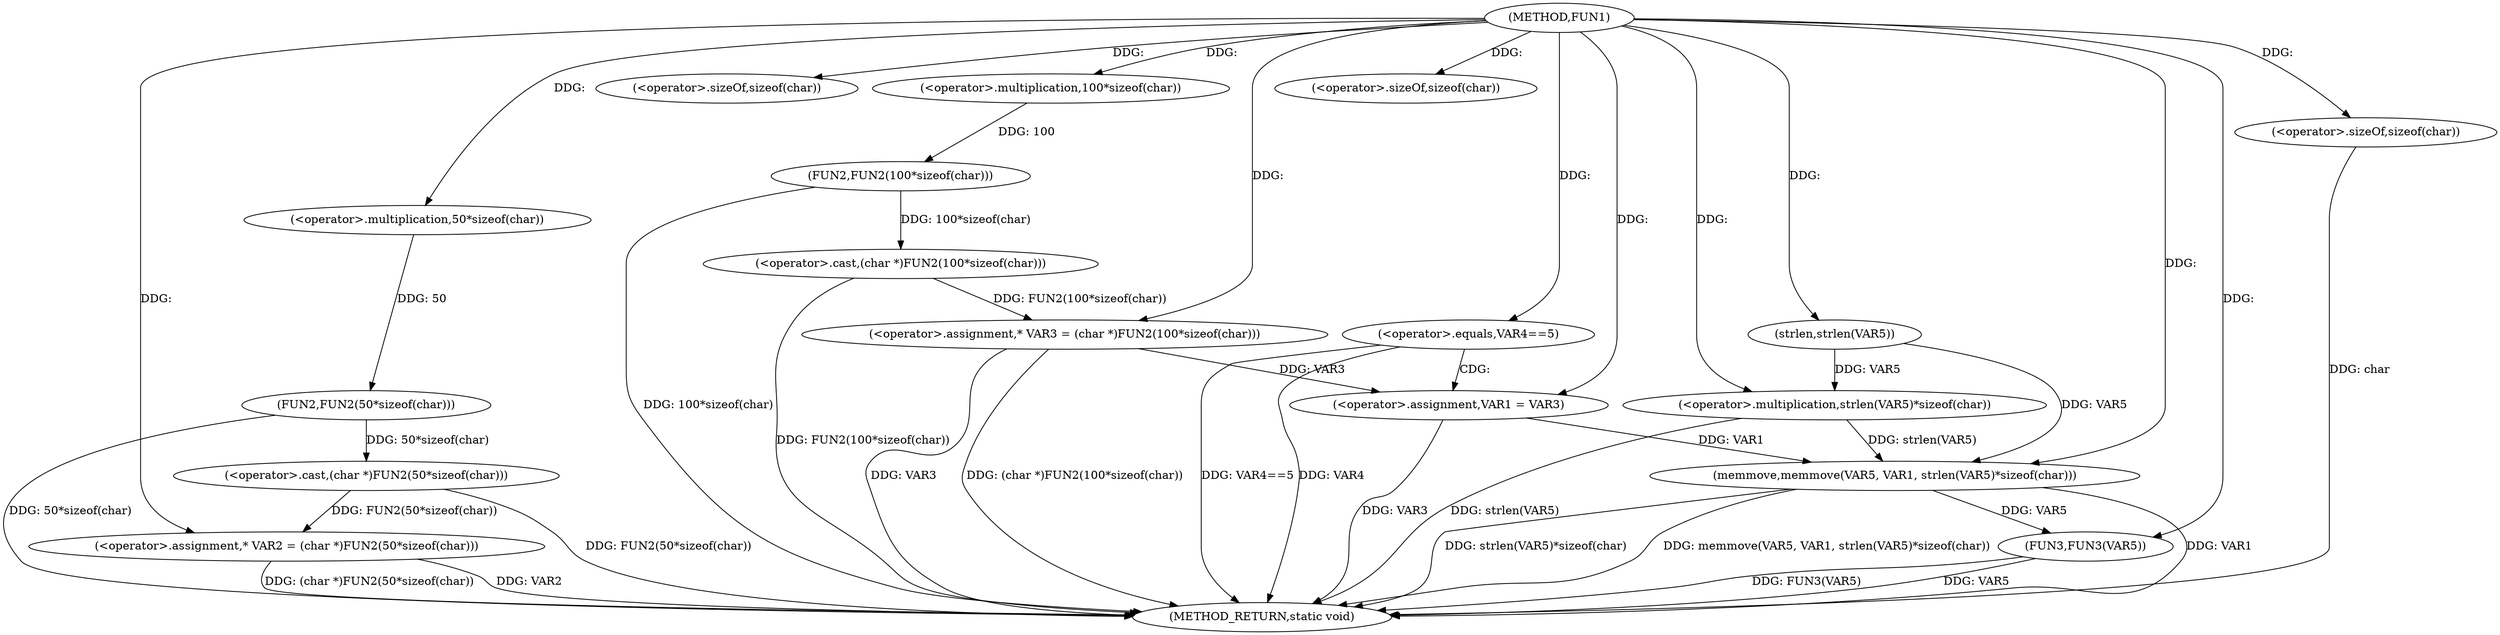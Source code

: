 digraph FUN1 {  
"1000100" [label = "(METHOD,FUN1)" ]
"1000143" [label = "(METHOD_RETURN,static void)" ]
"1000104" [label = "(<operator>.assignment,* VAR2 = (char *)FUN2(50*sizeof(char)))" ]
"1000106" [label = "(<operator>.cast,(char *)FUN2(50*sizeof(char)))" ]
"1000108" [label = "(FUN2,FUN2(50*sizeof(char)))" ]
"1000109" [label = "(<operator>.multiplication,50*sizeof(char))" ]
"1000111" [label = "(<operator>.sizeOf,sizeof(char))" ]
"1000114" [label = "(<operator>.assignment,* VAR3 = (char *)FUN2(100*sizeof(char)))" ]
"1000116" [label = "(<operator>.cast,(char *)FUN2(100*sizeof(char)))" ]
"1000118" [label = "(FUN2,FUN2(100*sizeof(char)))" ]
"1000119" [label = "(<operator>.multiplication,100*sizeof(char))" ]
"1000121" [label = "(<operator>.sizeOf,sizeof(char))" ]
"1000124" [label = "(<operator>.equals,VAR4==5)" ]
"1000128" [label = "(<operator>.assignment,VAR1 = VAR3)" ]
"1000133" [label = "(memmove,memmove(VAR5, VAR1, strlen(VAR5)*sizeof(char)))" ]
"1000136" [label = "(<operator>.multiplication,strlen(VAR5)*sizeof(char))" ]
"1000137" [label = "(strlen,strlen(VAR5))" ]
"1000139" [label = "(<operator>.sizeOf,sizeof(char))" ]
"1000141" [label = "(FUN3,FUN3(VAR5))" ]
  "1000128" -> "1000143"  [ label = "DDG: VAR3"] 
  "1000141" -> "1000143"  [ label = "DDG: VAR5"] 
  "1000124" -> "1000143"  [ label = "DDG: VAR4"] 
  "1000106" -> "1000143"  [ label = "DDG: FUN2(50*sizeof(char))"] 
  "1000104" -> "1000143"  [ label = "DDG: VAR2"] 
  "1000139" -> "1000143"  [ label = "DDG: char"] 
  "1000114" -> "1000143"  [ label = "DDG: VAR3"] 
  "1000116" -> "1000143"  [ label = "DDG: FUN2(100*sizeof(char))"] 
  "1000133" -> "1000143"  [ label = "DDG: memmove(VAR5, VAR1, strlen(VAR5)*sizeof(char))"] 
  "1000133" -> "1000143"  [ label = "DDG: VAR1"] 
  "1000133" -> "1000143"  [ label = "DDG: strlen(VAR5)*sizeof(char)"] 
  "1000118" -> "1000143"  [ label = "DDG: 100*sizeof(char)"] 
  "1000114" -> "1000143"  [ label = "DDG: (char *)FUN2(100*sizeof(char))"] 
  "1000124" -> "1000143"  [ label = "DDG: VAR4==5"] 
  "1000141" -> "1000143"  [ label = "DDG: FUN3(VAR5)"] 
  "1000136" -> "1000143"  [ label = "DDG: strlen(VAR5)"] 
  "1000104" -> "1000143"  [ label = "DDG: (char *)FUN2(50*sizeof(char))"] 
  "1000108" -> "1000143"  [ label = "DDG: 50*sizeof(char)"] 
  "1000106" -> "1000104"  [ label = "DDG: FUN2(50*sizeof(char))"] 
  "1000100" -> "1000104"  [ label = "DDG: "] 
  "1000108" -> "1000106"  [ label = "DDG: 50*sizeof(char)"] 
  "1000109" -> "1000108"  [ label = "DDG: 50"] 
  "1000100" -> "1000109"  [ label = "DDG: "] 
  "1000100" -> "1000111"  [ label = "DDG: "] 
  "1000116" -> "1000114"  [ label = "DDG: FUN2(100*sizeof(char))"] 
  "1000100" -> "1000114"  [ label = "DDG: "] 
  "1000118" -> "1000116"  [ label = "DDG: 100*sizeof(char)"] 
  "1000119" -> "1000118"  [ label = "DDG: 100"] 
  "1000100" -> "1000119"  [ label = "DDG: "] 
  "1000100" -> "1000121"  [ label = "DDG: "] 
  "1000100" -> "1000124"  [ label = "DDG: "] 
  "1000114" -> "1000128"  [ label = "DDG: VAR3"] 
  "1000100" -> "1000128"  [ label = "DDG: "] 
  "1000137" -> "1000133"  [ label = "DDG: VAR5"] 
  "1000100" -> "1000133"  [ label = "DDG: "] 
  "1000128" -> "1000133"  [ label = "DDG: VAR1"] 
  "1000136" -> "1000133"  [ label = "DDG: strlen(VAR5)"] 
  "1000137" -> "1000136"  [ label = "DDG: VAR5"] 
  "1000100" -> "1000137"  [ label = "DDG: "] 
  "1000100" -> "1000136"  [ label = "DDG: "] 
  "1000100" -> "1000139"  [ label = "DDG: "] 
  "1000133" -> "1000141"  [ label = "DDG: VAR5"] 
  "1000100" -> "1000141"  [ label = "DDG: "] 
  "1000124" -> "1000128"  [ label = "CDG: "] 
}
